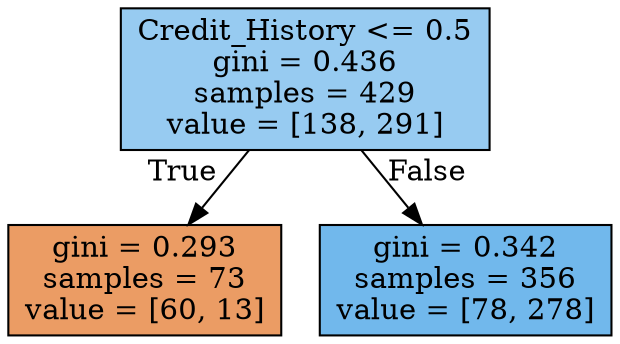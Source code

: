 digraph Tree {
node [shape=box, style="filled", color="black"] ;
0 [label="Credit_History <= 0.5\ngini = 0.436\nsamples = 429\nvalue = [138, 291]", fillcolor="#97cbf1"] ;
1 [label="gini = 0.293\nsamples = 73\nvalue = [60, 13]", fillcolor="#eb9c64"] ;
0 -> 1 [labeldistance=2.5, labelangle=45, headlabel="True"] ;
2 [label="gini = 0.342\nsamples = 356\nvalue = [78, 278]", fillcolor="#71b8ec"] ;
0 -> 2 [labeldistance=2.5, labelangle=-45, headlabel="False"] ;
}